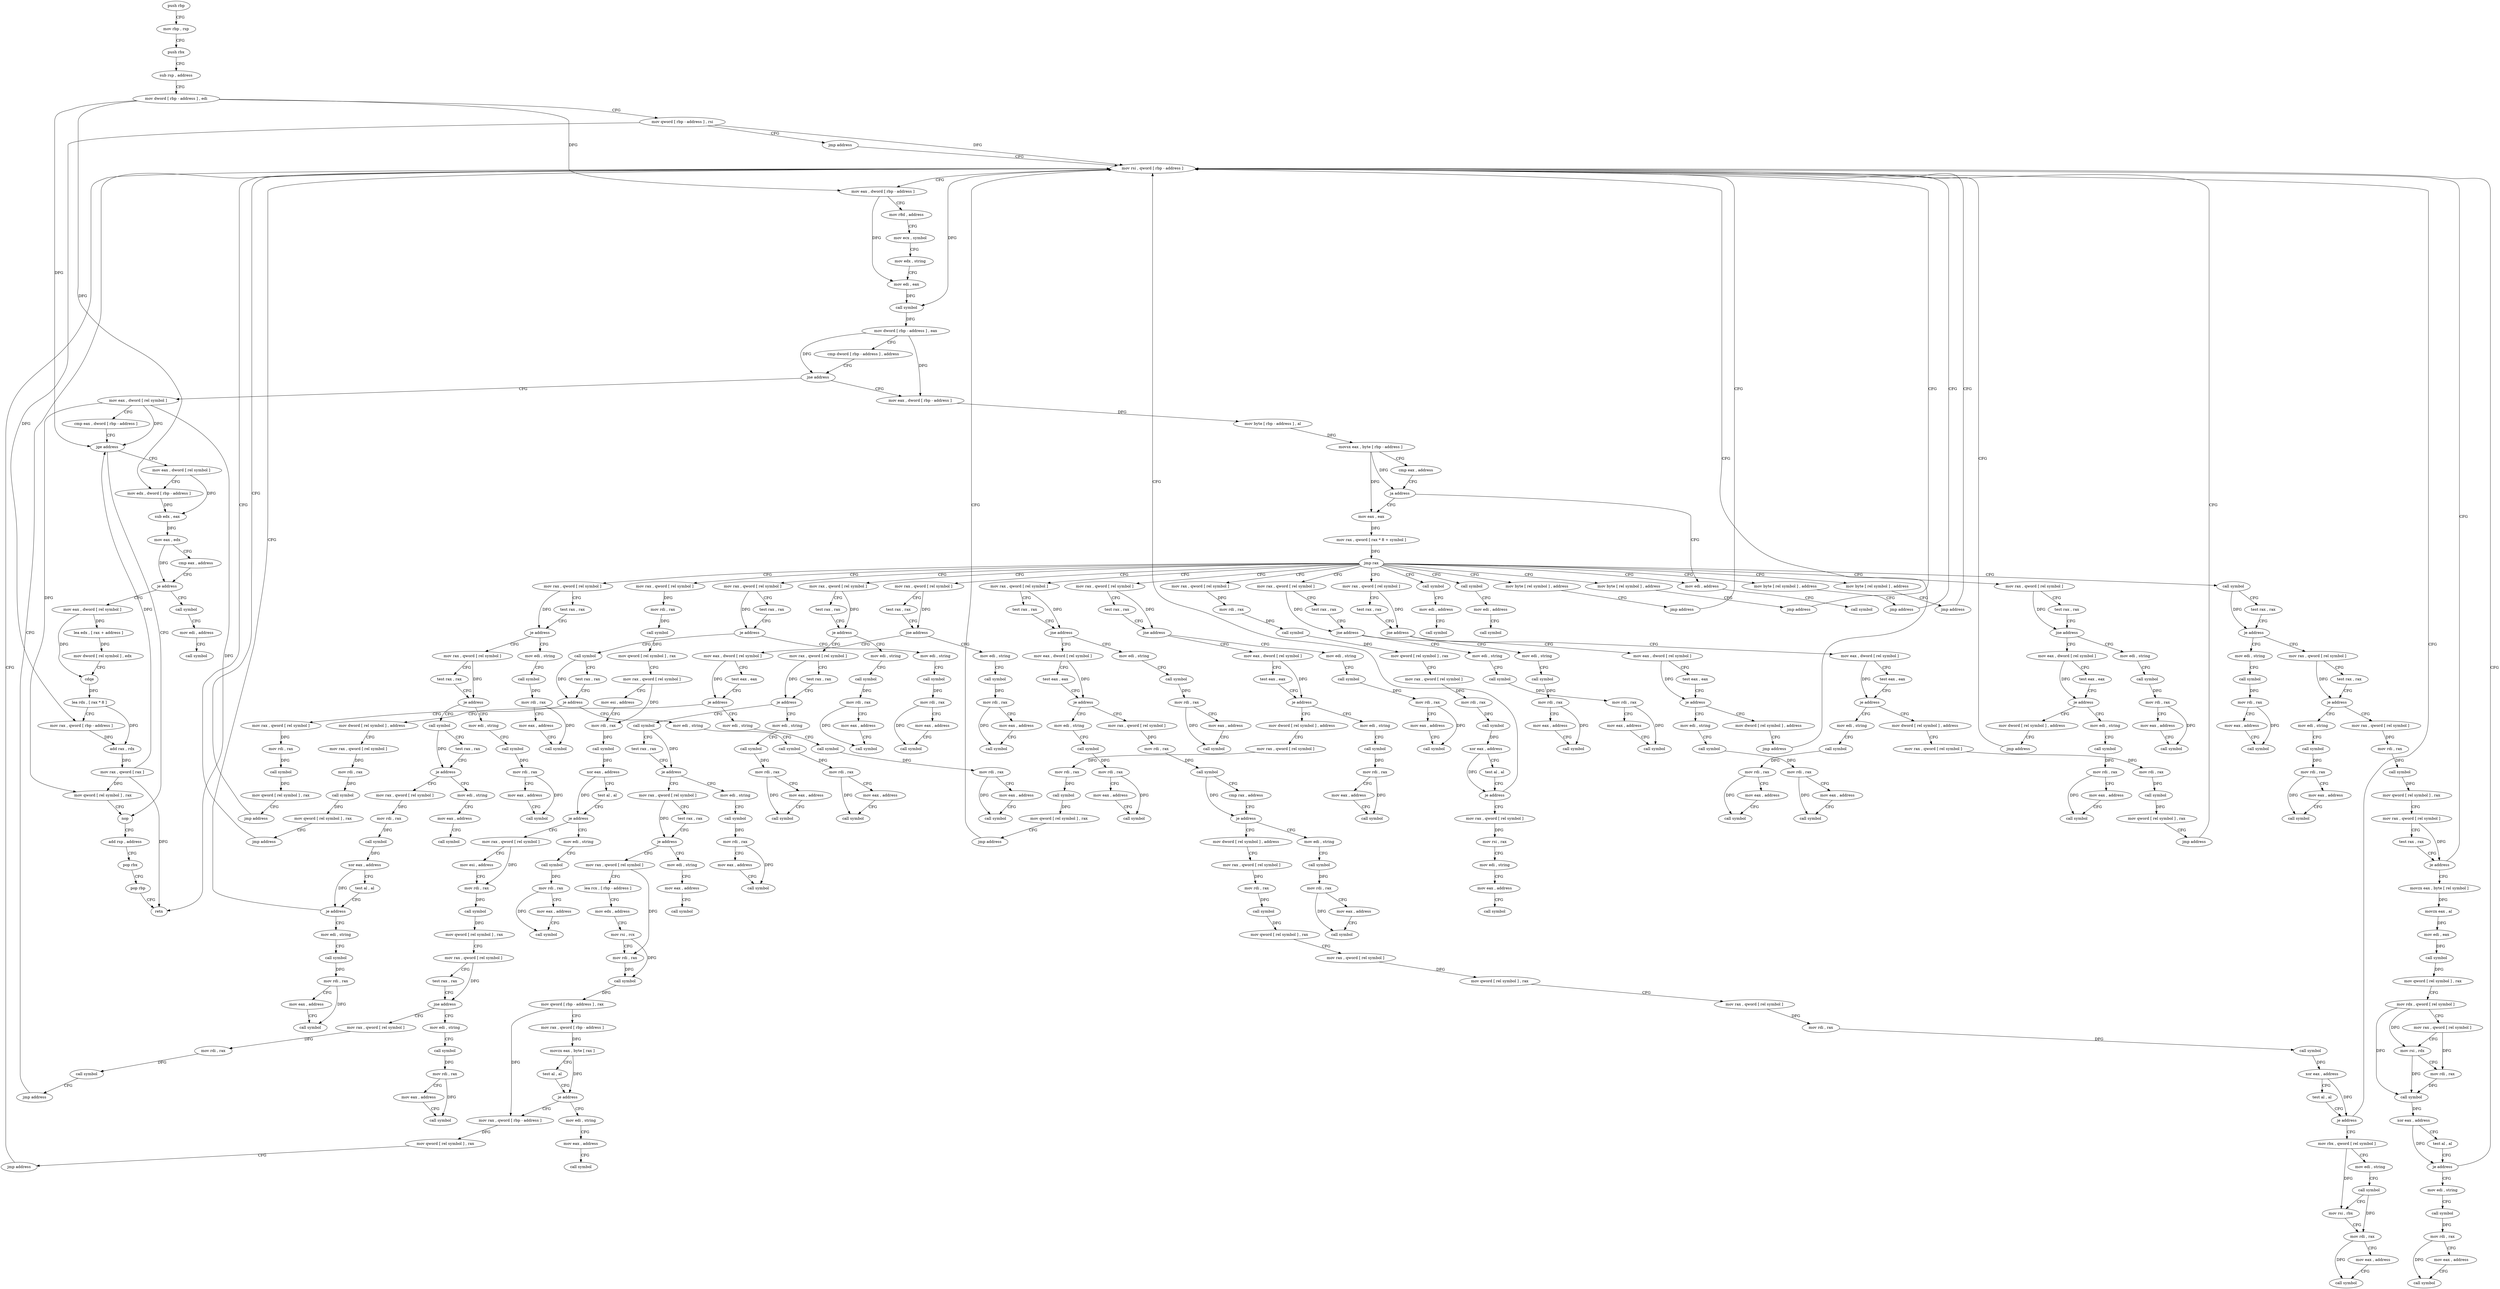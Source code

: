 digraph "func" {
"4218947" [label = "push rbp" ]
"4218948" [label = "mov rbp , rsp" ]
"4218951" [label = "push rbx" ]
"4218952" [label = "sub rsp , address" ]
"4218956" [label = "mov dword [ rbp - address ] , edi" ]
"4218959" [label = "mov qword [ rbp - address ] , rsi" ]
"4218963" [label = "jmp address" ]
"4220654" [label = "mov rsi , qword [ rbp - address ]" ]
"4220658" [label = "mov eax , dword [ rbp - address ]" ]
"4220661" [label = "mov r8d , address" ]
"4220667" [label = "mov ecx , symbol" ]
"4220672" [label = "mov edx , string" ]
"4220677" [label = "mov edi , eax" ]
"4220679" [label = "call symbol" ]
"4220684" [label = "mov dword [ rbp - address ] , eax" ]
"4220687" [label = "cmp dword [ rbp - address ] , address" ]
"4220691" [label = "jne address" ]
"4218968" [label = "mov eax , dword [ rbp - address ]" ]
"4220697" [label = "mov eax , dword [ rel symbol ]" ]
"4218971" [label = "mov byte [ rbp - address ] , al" ]
"4218974" [label = "movsx eax , byte [ rbp - address ]" ]
"4218978" [label = "cmp eax , address" ]
"4218981" [label = "ja address" ]
"4220644" [label = "mov edi , address" ]
"4218987" [label = "mov eax , eax" ]
"4220703" [label = "cmp eax , dword [ rbp - address ]" ]
"4220706" [label = "jge address" ]
"4220783" [label = "nop" ]
"4220708" [label = "mov eax , dword [ rel symbol ]" ]
"4220649" [label = "call symbol" ]
"4218989" [label = "mov rax , qword [ rax * 8 + symbol ]" ]
"4218997" [label = "jmp rax" ]
"4218999" [label = "call symbol" ]
"4219014" [label = "call symbol" ]
"4219029" [label = "mov rax , qword [ rel symbol ]" ]
"4219107" [label = "call symbol" ]
"4219301" [label = "mov rax , qword [ rel symbol ]" ]
"4219450" [label = "mov rax , qword [ rel symbol ]" ]
"4219653" [label = "mov rax , qword [ rel symbol ]" ]
"4219748" [label = "mov byte [ rel symbol ] , address" ]
"4219760" [label = "mov byte [ rel symbol ] , address" ]
"4219772" [label = "mov byte [ rel symbol ] , address" ]
"4219784" [label = "mov rax , qword [ rel symbol ]" ]
"4219938" [label = "mov rax , qword [ rel symbol ]" ]
"4220043" [label = "mov rax , qword [ rel symbol ]" ]
"4220265" [label = "mov rax , qword [ rel symbol ]" ]
"4220370" [label = "mov rax , qword [ rel symbol ]" ]
"4220475" [label = "mov rax , qword [ rel symbol ]" ]
"4220555" [label = "mov rax , qword [ rel symbol ]" ]
"4220635" [label = "mov byte [ rel symbol ] , address" ]
"4220784" [label = "add rsp , address" ]
"4220788" [label = "pop rbx" ]
"4220789" [label = "pop rbp" ]
"4220790" [label = "retn" ]
"4220714" [label = "mov edx , dword [ rbp - address ]" ]
"4220717" [label = "sub edx , eax" ]
"4220719" [label = "mov eax , edx" ]
"4220721" [label = "cmp eax , address" ]
"4220724" [label = "je address" ]
"4220741" [label = "mov eax , dword [ rel symbol ]" ]
"4220726" [label = "call symbol" ]
"4219004" [label = "mov edi , address" ]
"4219009" [label = "call symbol" ]
"4219019" [label = "mov edi , address" ]
"4219024" [label = "call symbol" ]
"4219036" [label = "mov rdi , rax" ]
"4219039" [label = "call symbol" ]
"4219044" [label = "mov qword [ rel symbol ] , rax" ]
"4219051" [label = "mov rax , qword [ rel symbol ]" ]
"4219058" [label = "mov rdi , rax" ]
"4219061" [label = "call symbol" ]
"4219066" [label = "xor eax , address" ]
"4219069" [label = "test al , al" ]
"4219071" [label = "je address" ]
"4219077" [label = "mov rax , qword [ rel symbol ]" ]
"4219112" [label = "test rax , rax" ]
"4219115" [label = "je address" ]
"4219140" [label = "mov rax , qword [ rel symbol ]" ]
"4219117" [label = "mov edi , string" ]
"4219308" [label = "test rax , rax" ]
"4219311" [label = "je address" ]
"4219336" [label = "mov rax , qword [ rel symbol ]" ]
"4219313" [label = "mov edi , string" ]
"4219457" [label = "test rax , rax" ]
"4219460" [label = "je address" ]
"4219485" [label = "mov rax , qword [ rel symbol ]" ]
"4219462" [label = "mov edi , string" ]
"4219660" [label = "test rax , rax" ]
"4219663" [label = "je address" ]
"4219688" [label = "call symbol" ]
"4219665" [label = "mov edi , string" ]
"4219755" [label = "jmp address" ]
"4219767" [label = "jmp address" ]
"4219779" [label = "jmp address" ]
"4219791" [label = "mov rdi , rax" ]
"4219794" [label = "call symbol" ]
"4219799" [label = "mov qword [ rel symbol ] , rax" ]
"4219806" [label = "mov rax , qword [ rel symbol ]" ]
"4219813" [label = "mov esi , address" ]
"4219818" [label = "mov rdi , rax" ]
"4219821" [label = "call symbol" ]
"4219826" [label = "xor eax , address" ]
"4219829" [label = "test al , al" ]
"4219831" [label = "je address" ]
"4219856" [label = "mov rax , qword [ rel symbol ]" ]
"4219833" [label = "mov edi , string" ]
"4219945" [label = "test rax , rax" ]
"4219948" [label = "jne address" ]
"4219973" [label = "mov eax , dword [ rel symbol ]" ]
"4219950" [label = "mov edi , string" ]
"4220050" [label = "test rax , rax" ]
"4220053" [label = "jne address" ]
"4220078" [label = "mov eax , dword [ rel symbol ]" ]
"4220055" [label = "mov edi , string" ]
"4220272" [label = "test rax , rax" ]
"4220275" [label = "jne address" ]
"4220300" [label = "mov eax , dword [ rel symbol ]" ]
"4220277" [label = "mov edi , string" ]
"4220377" [label = "test rax , rax" ]
"4220380" [label = "jne address" ]
"4220405" [label = "mov eax , dword [ rel symbol ]" ]
"4220382" [label = "mov edi , string" ]
"4220482" [label = "test rax , rax" ]
"4220485" [label = "jne address" ]
"4220510" [label = "mov eax , dword [ rel symbol ]" ]
"4220487" [label = "mov edi , string" ]
"4220562" [label = "test rax , rax" ]
"4220565" [label = "jne address" ]
"4220590" [label = "mov eax , dword [ rel symbol ]" ]
"4220567" [label = "mov edi , string" ]
"4220642" [label = "jmp address" ]
"4220747" [label = "lea edx , [ rax + address ]" ]
"4220750" [label = "mov dword [ rel symbol ] , edx" ]
"4220756" [label = "cdqe" ]
"4220758" [label = "lea rdx , [ rax * 8 ]" ]
"4220766" [label = "mov rax , qword [ rbp - address ]" ]
"4220770" [label = "add rax , rdx" ]
"4220773" [label = "mov rax , qword [ rax ]" ]
"4220776" [label = "mov qword [ rel symbol ] , rax" ]
"4220731" [label = "mov edi , address" ]
"4220736" [label = "call symbol" ]
"4219084" [label = "mov rsi , rax" ]
"4219087" [label = "mov edi , string" ]
"4219092" [label = "mov eax , address" ]
"4219097" [label = "call symbol" ]
"4219147" [label = "test rax , rax" ]
"4219150" [label = "je address" ]
"4219175" [label = "mov rax , qword [ rel symbol ]" ]
"4219152" [label = "mov edi , string" ]
"4219122" [label = "call symbol" ]
"4219127" [label = "mov rdi , rax" ]
"4219130" [label = "mov eax , address" ]
"4219135" [label = "call symbol" ]
"4219343" [label = "test rax , rax" ]
"4219346" [label = "je address" ]
"4219371" [label = "call symbol" ]
"4219348" [label = "mov edi , string" ]
"4219318" [label = "call symbol" ]
"4219323" [label = "mov rdi , rax" ]
"4219326" [label = "mov eax , address" ]
"4219331" [label = "call symbol" ]
"4219492" [label = "test rax , rax" ]
"4219495" [label = "je address" ]
"4219520" [label = "call symbol" ]
"4219497" [label = "mov edi , string" ]
"4219467" [label = "call symbol" ]
"4219472" [label = "mov rdi , rax" ]
"4219475" [label = "mov eax , address" ]
"4219480" [label = "call symbol" ]
"4219693" [label = "test rax , rax" ]
"4219696" [label = "je address" ]
"4219721" [label = "mov rax , qword [ rel symbol ]" ]
"4219698" [label = "mov edi , string" ]
"4219670" [label = "call symbol" ]
"4219675" [label = "mov rdi , rax" ]
"4219678" [label = "mov eax , address" ]
"4219683" [label = "call symbol" ]
"4219863" [label = "mov esi , address" ]
"4219868" [label = "mov rdi , rax" ]
"4219871" [label = "call symbol" ]
"4219876" [label = "mov qword [ rel symbol ] , rax" ]
"4219883" [label = "mov rax , qword [ rel symbol ]" ]
"4219890" [label = "test rax , rax" ]
"4219893" [label = "jne address" ]
"4219918" [label = "mov rax , qword [ rel symbol ]" ]
"4219895" [label = "mov edi , string" ]
"4219838" [label = "call symbol" ]
"4219843" [label = "mov rdi , rax" ]
"4219846" [label = "mov eax , address" ]
"4219851" [label = "call symbol" ]
"4219979" [label = "test eax , eax" ]
"4219981" [label = "je address" ]
"4220006" [label = "mov dword [ rel symbol ] , address" ]
"4219983" [label = "mov edi , string" ]
"4219955" [label = "call symbol" ]
"4219960" [label = "mov rdi , rax" ]
"4219963" [label = "mov eax , address" ]
"4219968" [label = "call symbol" ]
"4220084" [label = "test eax , eax" ]
"4220086" [label = "je address" ]
"4220111" [label = "mov rax , qword [ rel symbol ]" ]
"4220088" [label = "mov edi , string" ]
"4220060" [label = "call symbol" ]
"4220065" [label = "mov rdi , rax" ]
"4220068" [label = "mov eax , address" ]
"4220073" [label = "call symbol" ]
"4220306" [label = "test eax , eax" ]
"4220308" [label = "je address" ]
"4220333" [label = "mov dword [ rel symbol ] , address" ]
"4220310" [label = "mov edi , string" ]
"4220282" [label = "call symbol" ]
"4220287" [label = "mov rdi , rax" ]
"4220290" [label = "mov eax , address" ]
"4220295" [label = "call symbol" ]
"4220411" [label = "test eax , eax" ]
"4220413" [label = "je address" ]
"4220438" [label = "mov dword [ rel symbol ] , address" ]
"4220415" [label = "mov edi , string" ]
"4220387" [label = "call symbol" ]
"4220392" [label = "mov rdi , rax" ]
"4220395" [label = "mov eax , address" ]
"4220400" [label = "call symbol" ]
"4220516" [label = "test eax , eax" ]
"4220518" [label = "je address" ]
"4220543" [label = "mov dword [ rel symbol ] , address" ]
"4220520" [label = "mov edi , string" ]
"4220492" [label = "call symbol" ]
"4220497" [label = "mov rdi , rax" ]
"4220500" [label = "mov eax , address" ]
"4220505" [label = "call symbol" ]
"4220596" [label = "test eax , eax" ]
"4220598" [label = "je address" ]
"4220623" [label = "mov dword [ rel symbol ] , address" ]
"4220600" [label = "mov edi , string" ]
"4220572" [label = "call symbol" ]
"4220577" [label = "mov rdi , rax" ]
"4220580" [label = "mov eax , address" ]
"4220585" [label = "call symbol" ]
"4219182" [label = "mov rdi , rax" ]
"4219185" [label = "call symbol" ]
"4219190" [label = "mov qword [ rel symbol ] , rax" ]
"4219197" [label = "mov rax , qword [ rel symbol ]" ]
"4219204" [label = "test rax , rax" ]
"4219207" [label = "je address" ]
"4219213" [label = "movzx eax , byte [ rel symbol ]" ]
"4219157" [label = "call symbol" ]
"4219162" [label = "mov rdi , rax" ]
"4219165" [label = "mov eax , address" ]
"4219170" [label = "call symbol" ]
"4219376" [label = "test rax , rax" ]
"4219379" [label = "je address" ]
"4219396" [label = "mov rax , qword [ rel symbol ]" ]
"4219381" [label = "mov edi , string" ]
"4219353" [label = "call symbol" ]
"4219358" [label = "mov rdi , rax" ]
"4219361" [label = "mov eax , address" ]
"4219366" [label = "call symbol" ]
"4219525" [label = "test rax , rax" ]
"4219528" [label = "je address" ]
"4219553" [label = "mov rax , qword [ rel symbol ]" ]
"4219530" [label = "mov edi , string" ]
"4219502" [label = "call symbol" ]
"4219507" [label = "mov rdi , rax" ]
"4219510" [label = "mov eax , address" ]
"4219515" [label = "call symbol" ]
"4219728" [label = "mov rdi , rax" ]
"4219731" [label = "call symbol" ]
"4219736" [label = "mov qword [ rel symbol ] , rax" ]
"4219743" [label = "jmp address" ]
"4219703" [label = "call symbol" ]
"4219708" [label = "mov rdi , rax" ]
"4219711" [label = "mov eax , address" ]
"4219716" [label = "call symbol" ]
"4219925" [label = "mov rdi , rax" ]
"4219928" [label = "call symbol" ]
"4219933" [label = "jmp address" ]
"4219900" [label = "call symbol" ]
"4219905" [label = "mov rdi , rax" ]
"4219908" [label = "mov eax , address" ]
"4219913" [label = "call symbol" ]
"4220016" [label = "mov rax , qword [ rel symbol ]" ]
"4220023" [label = "mov rdi , rax" ]
"4220026" [label = "call symbol" ]
"4220031" [label = "mov qword [ rel symbol ] , rax" ]
"4220038" [label = "jmp address" ]
"4219988" [label = "call symbol" ]
"4219993" [label = "mov rdi , rax" ]
"4219996" [label = "mov eax , address" ]
"4220001" [label = "call symbol" ]
"4220118" [label = "mov rdi , rax" ]
"4220121" [label = "call symbol" ]
"4220126" [label = "cmp rax , address" ]
"4220130" [label = "je address" ]
"4220155" [label = "mov dword [ rel symbol ] , address" ]
"4220132" [label = "mov edi , string" ]
"4220093" [label = "call symbol" ]
"4220098" [label = "mov rdi , rax" ]
"4220101" [label = "mov eax , address" ]
"4220106" [label = "call symbol" ]
"4220343" [label = "mov rax , qword [ rel symbol ]" ]
"4220350" [label = "mov rdi , rax" ]
"4220353" [label = "call symbol" ]
"4220358" [label = "mov qword [ rel symbol ] , rax" ]
"4220365" [label = "jmp address" ]
"4220315" [label = "call symbol" ]
"4220320" [label = "mov rdi , rax" ]
"4220323" [label = "mov eax , address" ]
"4220328" [label = "call symbol" ]
"4220448" [label = "mov rax , qword [ rel symbol ]" ]
"4220455" [label = "mov rdi , rax" ]
"4220458" [label = "call symbol" ]
"4220463" [label = "mov qword [ rel symbol ] , rax" ]
"4220470" [label = "jmp address" ]
"4220420" [label = "call symbol" ]
"4220425" [label = "mov rdi , rax" ]
"4220428" [label = "mov eax , address" ]
"4220433" [label = "call symbol" ]
"4220553" [label = "jmp address" ]
"4220525" [label = "call symbol" ]
"4220530" [label = "mov rdi , rax" ]
"4220533" [label = "mov eax , address" ]
"4220538" [label = "call symbol" ]
"4220633" [label = "jmp address" ]
"4220605" [label = "call symbol" ]
"4220610" [label = "mov rdi , rax" ]
"4220613" [label = "mov eax , address" ]
"4220618" [label = "call symbol" ]
"4219220" [label = "movzx eax , al" ]
"4219223" [label = "mov edi , eax" ]
"4219225" [label = "call symbol" ]
"4219230" [label = "mov qword [ rel symbol ] , rax" ]
"4219237" [label = "mov rdx , qword [ rel symbol ]" ]
"4219244" [label = "mov rax , qword [ rel symbol ]" ]
"4219251" [label = "mov rsi , rdx" ]
"4219254" [label = "mov rdi , rax" ]
"4219257" [label = "call symbol" ]
"4219262" [label = "xor eax , address" ]
"4219265" [label = "test al , al" ]
"4219267" [label = "je address" ]
"4219273" [label = "mov edi , string" ]
"4219403" [label = "mov rdi , rax" ]
"4219406" [label = "call symbol" ]
"4219411" [label = "xor eax , address" ]
"4219414" [label = "test al , al" ]
"4219416" [label = "je address" ]
"4219422" [label = "mov edi , string" ]
"4219386" [label = "mov eax , address" ]
"4219391" [label = "call symbol" ]
"4219560" [label = "test rax , rax" ]
"4219563" [label = "je address" ]
"4219580" [label = "mov rax , qword [ rel symbol ]" ]
"4219565" [label = "mov edi , string" ]
"4219535" [label = "call symbol" ]
"4219540" [label = "mov rdi , rax" ]
"4219543" [label = "mov eax , address" ]
"4219548" [label = "call symbol" ]
"4220165" [label = "mov rax , qword [ rel symbol ]" ]
"4220172" [label = "mov rdi , rax" ]
"4220175" [label = "call symbol" ]
"4220180" [label = "mov qword [ rel symbol ] , rax" ]
"4220187" [label = "mov rax , qword [ rel symbol ]" ]
"4220194" [label = "mov qword [ rel symbol ] , rax" ]
"4220201" [label = "mov rax , qword [ rel symbol ]" ]
"4220208" [label = "mov rdi , rax" ]
"4220211" [label = "call symbol" ]
"4220216" [label = "xor eax , address" ]
"4220219" [label = "test al , al" ]
"4220221" [label = "je address" ]
"4220227" [label = "mov rbx , qword [ rel symbol ]" ]
"4220137" [label = "call symbol" ]
"4220142" [label = "mov rdi , rax" ]
"4220145" [label = "mov eax , address" ]
"4220150" [label = "call symbol" ]
"4219278" [label = "call symbol" ]
"4219283" [label = "mov rdi , rax" ]
"4219286" [label = "mov eax , address" ]
"4219291" [label = "call symbol" ]
"4219427" [label = "call symbol" ]
"4219432" [label = "mov rdi , rax" ]
"4219435" [label = "mov eax , address" ]
"4219440" [label = "call symbol" ]
"4219587" [label = "lea rcx , [ rbp - address ]" ]
"4219591" [label = "mov edx , address" ]
"4219596" [label = "mov rsi , rcx" ]
"4219599" [label = "mov rdi , rax" ]
"4219602" [label = "call symbol" ]
"4219607" [label = "mov qword [ rbp - address ] , rax" ]
"4219611" [label = "mov rax , qword [ rbp - address ]" ]
"4219615" [label = "movzx eax , byte [ rax ]" ]
"4219618" [label = "test al , al" ]
"4219620" [label = "je address" ]
"4219637" [label = "mov rax , qword [ rbp - address ]" ]
"4219622" [label = "mov edi , string" ]
"4219570" [label = "mov eax , address" ]
"4219575" [label = "call symbol" ]
"4220234" [label = "mov edi , string" ]
"4220239" [label = "call symbol" ]
"4220244" [label = "mov rsi , rbx" ]
"4220247" [label = "mov rdi , rax" ]
"4220250" [label = "mov eax , address" ]
"4220255" [label = "call symbol" ]
"4219641" [label = "mov qword [ rel symbol ] , rax" ]
"4219648" [label = "jmp address" ]
"4219627" [label = "mov eax , address" ]
"4219632" [label = "call symbol" ]
"4218947" -> "4218948" [ label = "CFG" ]
"4218948" -> "4218951" [ label = "CFG" ]
"4218951" -> "4218952" [ label = "CFG" ]
"4218952" -> "4218956" [ label = "CFG" ]
"4218956" -> "4218959" [ label = "CFG" ]
"4218956" -> "4220658" [ label = "DFG" ]
"4218956" -> "4220706" [ label = "DFG" ]
"4218956" -> "4220714" [ label = "DFG" ]
"4218959" -> "4218963" [ label = "CFG" ]
"4218959" -> "4220654" [ label = "DFG" ]
"4218959" -> "4220766" [ label = "DFG" ]
"4218963" -> "4220654" [ label = "CFG" ]
"4220654" -> "4220658" [ label = "CFG" ]
"4220654" -> "4220679" [ label = "DFG" ]
"4220658" -> "4220661" [ label = "CFG" ]
"4220658" -> "4220677" [ label = "DFG" ]
"4220661" -> "4220667" [ label = "CFG" ]
"4220667" -> "4220672" [ label = "CFG" ]
"4220672" -> "4220677" [ label = "CFG" ]
"4220677" -> "4220679" [ label = "DFG" ]
"4220679" -> "4220684" [ label = "DFG" ]
"4220684" -> "4220687" [ label = "CFG" ]
"4220684" -> "4220691" [ label = "DFG" ]
"4220684" -> "4218968" [ label = "DFG" ]
"4220687" -> "4220691" [ label = "CFG" ]
"4220691" -> "4218968" [ label = "CFG" ]
"4220691" -> "4220697" [ label = "CFG" ]
"4218968" -> "4218971" [ label = "DFG" ]
"4220697" -> "4220703" [ label = "CFG" ]
"4220697" -> "4220706" [ label = "DFG" ]
"4220697" -> "4220790" [ label = "DFG" ]
"4220697" -> "4220776" [ label = "DFG" ]
"4218971" -> "4218974" [ label = "DFG" ]
"4218974" -> "4218978" [ label = "CFG" ]
"4218974" -> "4218981" [ label = "DFG" ]
"4218974" -> "4218987" [ label = "DFG" ]
"4218978" -> "4218981" [ label = "CFG" ]
"4218981" -> "4220644" [ label = "CFG" ]
"4218981" -> "4218987" [ label = "CFG" ]
"4220644" -> "4220649" [ label = "CFG" ]
"4218987" -> "4218989" [ label = "DFG" ]
"4220703" -> "4220706" [ label = "CFG" ]
"4220706" -> "4220783" [ label = "CFG" ]
"4220706" -> "4220708" [ label = "CFG" ]
"4220783" -> "4220784" [ label = "CFG" ]
"4220708" -> "4220714" [ label = "CFG" ]
"4220708" -> "4220717" [ label = "DFG" ]
"4218989" -> "4218997" [ label = "DFG" ]
"4218997" -> "4218999" [ label = "CFG" ]
"4218997" -> "4219014" [ label = "CFG" ]
"4218997" -> "4219029" [ label = "CFG" ]
"4218997" -> "4219107" [ label = "CFG" ]
"4218997" -> "4219301" [ label = "CFG" ]
"4218997" -> "4219450" [ label = "CFG" ]
"4218997" -> "4219653" [ label = "CFG" ]
"4218997" -> "4219748" [ label = "CFG" ]
"4218997" -> "4219760" [ label = "CFG" ]
"4218997" -> "4219772" [ label = "CFG" ]
"4218997" -> "4219784" [ label = "CFG" ]
"4218997" -> "4219938" [ label = "CFG" ]
"4218997" -> "4220043" [ label = "CFG" ]
"4218997" -> "4220265" [ label = "CFG" ]
"4218997" -> "4220370" [ label = "CFG" ]
"4218997" -> "4220475" [ label = "CFG" ]
"4218997" -> "4220555" [ label = "CFG" ]
"4218997" -> "4220635" [ label = "CFG" ]
"4218997" -> "4220644" [ label = "CFG" ]
"4218999" -> "4219004" [ label = "CFG" ]
"4219014" -> "4219019" [ label = "CFG" ]
"4219029" -> "4219036" [ label = "DFG" ]
"4219107" -> "4219112" [ label = "CFG" ]
"4219107" -> "4219115" [ label = "DFG" ]
"4219301" -> "4219308" [ label = "CFG" ]
"4219301" -> "4219311" [ label = "DFG" ]
"4219450" -> "4219457" [ label = "CFG" ]
"4219450" -> "4219460" [ label = "DFG" ]
"4219653" -> "4219660" [ label = "CFG" ]
"4219653" -> "4219663" [ label = "DFG" ]
"4219748" -> "4219755" [ label = "CFG" ]
"4219760" -> "4219767" [ label = "CFG" ]
"4219772" -> "4219779" [ label = "CFG" ]
"4219784" -> "4219791" [ label = "DFG" ]
"4219938" -> "4219945" [ label = "CFG" ]
"4219938" -> "4219948" [ label = "DFG" ]
"4220043" -> "4220050" [ label = "CFG" ]
"4220043" -> "4220053" [ label = "DFG" ]
"4220265" -> "4220272" [ label = "CFG" ]
"4220265" -> "4220275" [ label = "DFG" ]
"4220370" -> "4220377" [ label = "CFG" ]
"4220370" -> "4220380" [ label = "DFG" ]
"4220475" -> "4220482" [ label = "CFG" ]
"4220475" -> "4220485" [ label = "DFG" ]
"4220555" -> "4220562" [ label = "CFG" ]
"4220555" -> "4220565" [ label = "DFG" ]
"4220635" -> "4220642" [ label = "CFG" ]
"4220784" -> "4220788" [ label = "CFG" ]
"4220788" -> "4220789" [ label = "CFG" ]
"4220789" -> "4220790" [ label = "CFG" ]
"4220714" -> "4220717" [ label = "DFG" ]
"4220717" -> "4220719" [ label = "DFG" ]
"4220719" -> "4220721" [ label = "CFG" ]
"4220719" -> "4220724" [ label = "DFG" ]
"4220721" -> "4220724" [ label = "CFG" ]
"4220724" -> "4220741" [ label = "CFG" ]
"4220724" -> "4220726" [ label = "CFG" ]
"4220741" -> "4220747" [ label = "DFG" ]
"4220741" -> "4220756" [ label = "DFG" ]
"4220726" -> "4220731" [ label = "CFG" ]
"4219004" -> "4219009" [ label = "CFG" ]
"4219019" -> "4219024" [ label = "CFG" ]
"4219036" -> "4219039" [ label = "DFG" ]
"4219039" -> "4219044" [ label = "DFG" ]
"4219044" -> "4219051" [ label = "CFG" ]
"4219051" -> "4219058" [ label = "DFG" ]
"4219058" -> "4219061" [ label = "DFG" ]
"4219061" -> "4219066" [ label = "DFG" ]
"4219066" -> "4219069" [ label = "CFG" ]
"4219066" -> "4219071" [ label = "DFG" ]
"4219069" -> "4219071" [ label = "CFG" ]
"4219071" -> "4220654" [ label = "CFG" ]
"4219071" -> "4219077" [ label = "CFG" ]
"4219077" -> "4219084" [ label = "DFG" ]
"4219112" -> "4219115" [ label = "CFG" ]
"4219115" -> "4219140" [ label = "CFG" ]
"4219115" -> "4219117" [ label = "CFG" ]
"4219140" -> "4219147" [ label = "CFG" ]
"4219140" -> "4219150" [ label = "DFG" ]
"4219117" -> "4219122" [ label = "CFG" ]
"4219308" -> "4219311" [ label = "CFG" ]
"4219311" -> "4219336" [ label = "CFG" ]
"4219311" -> "4219313" [ label = "CFG" ]
"4219336" -> "4219343" [ label = "CFG" ]
"4219336" -> "4219346" [ label = "DFG" ]
"4219313" -> "4219318" [ label = "CFG" ]
"4219457" -> "4219460" [ label = "CFG" ]
"4219460" -> "4219485" [ label = "CFG" ]
"4219460" -> "4219462" [ label = "CFG" ]
"4219485" -> "4219492" [ label = "CFG" ]
"4219485" -> "4219495" [ label = "DFG" ]
"4219462" -> "4219467" [ label = "CFG" ]
"4219660" -> "4219663" [ label = "CFG" ]
"4219663" -> "4219688" [ label = "CFG" ]
"4219663" -> "4219665" [ label = "CFG" ]
"4219688" -> "4219693" [ label = "CFG" ]
"4219688" -> "4219696" [ label = "DFG" ]
"4219665" -> "4219670" [ label = "CFG" ]
"4219755" -> "4220654" [ label = "CFG" ]
"4219767" -> "4220654" [ label = "CFG" ]
"4219779" -> "4220654" [ label = "CFG" ]
"4219791" -> "4219794" [ label = "DFG" ]
"4219794" -> "4219799" [ label = "DFG" ]
"4219799" -> "4219806" [ label = "CFG" ]
"4219806" -> "4219813" [ label = "CFG" ]
"4219806" -> "4219818" [ label = "DFG" ]
"4219813" -> "4219818" [ label = "CFG" ]
"4219818" -> "4219821" [ label = "DFG" ]
"4219821" -> "4219826" [ label = "DFG" ]
"4219826" -> "4219829" [ label = "CFG" ]
"4219826" -> "4219831" [ label = "DFG" ]
"4219829" -> "4219831" [ label = "CFG" ]
"4219831" -> "4219856" [ label = "CFG" ]
"4219831" -> "4219833" [ label = "CFG" ]
"4219856" -> "4219863" [ label = "CFG" ]
"4219856" -> "4219868" [ label = "DFG" ]
"4219833" -> "4219838" [ label = "CFG" ]
"4219945" -> "4219948" [ label = "CFG" ]
"4219948" -> "4219973" [ label = "CFG" ]
"4219948" -> "4219950" [ label = "CFG" ]
"4219973" -> "4219979" [ label = "CFG" ]
"4219973" -> "4219981" [ label = "DFG" ]
"4219950" -> "4219955" [ label = "CFG" ]
"4220050" -> "4220053" [ label = "CFG" ]
"4220053" -> "4220078" [ label = "CFG" ]
"4220053" -> "4220055" [ label = "CFG" ]
"4220078" -> "4220084" [ label = "CFG" ]
"4220078" -> "4220086" [ label = "DFG" ]
"4220055" -> "4220060" [ label = "CFG" ]
"4220272" -> "4220275" [ label = "CFG" ]
"4220275" -> "4220300" [ label = "CFG" ]
"4220275" -> "4220277" [ label = "CFG" ]
"4220300" -> "4220306" [ label = "CFG" ]
"4220300" -> "4220308" [ label = "DFG" ]
"4220277" -> "4220282" [ label = "CFG" ]
"4220377" -> "4220380" [ label = "CFG" ]
"4220380" -> "4220405" [ label = "CFG" ]
"4220380" -> "4220382" [ label = "CFG" ]
"4220405" -> "4220411" [ label = "CFG" ]
"4220405" -> "4220413" [ label = "DFG" ]
"4220382" -> "4220387" [ label = "CFG" ]
"4220482" -> "4220485" [ label = "CFG" ]
"4220485" -> "4220510" [ label = "CFG" ]
"4220485" -> "4220487" [ label = "CFG" ]
"4220510" -> "4220516" [ label = "CFG" ]
"4220510" -> "4220518" [ label = "DFG" ]
"4220487" -> "4220492" [ label = "CFG" ]
"4220562" -> "4220565" [ label = "CFG" ]
"4220565" -> "4220590" [ label = "CFG" ]
"4220565" -> "4220567" [ label = "CFG" ]
"4220590" -> "4220596" [ label = "CFG" ]
"4220590" -> "4220598" [ label = "DFG" ]
"4220567" -> "4220572" [ label = "CFG" ]
"4220642" -> "4220654" [ label = "CFG" ]
"4220747" -> "4220750" [ label = "DFG" ]
"4220750" -> "4220756" [ label = "CFG" ]
"4220756" -> "4220758" [ label = "DFG" ]
"4220758" -> "4220766" [ label = "CFG" ]
"4220758" -> "4220770" [ label = "DFG" ]
"4220766" -> "4220770" [ label = "DFG" ]
"4220770" -> "4220773" [ label = "DFG" ]
"4220773" -> "4220776" [ label = "DFG" ]
"4220773" -> "4220706" [ label = "DFG" ]
"4220773" -> "4220790" [ label = "DFG" ]
"4220776" -> "4220783" [ label = "CFG" ]
"4220731" -> "4220736" [ label = "CFG" ]
"4219084" -> "4219087" [ label = "CFG" ]
"4219087" -> "4219092" [ label = "CFG" ]
"4219092" -> "4219097" [ label = "CFG" ]
"4219147" -> "4219150" [ label = "CFG" ]
"4219150" -> "4219175" [ label = "CFG" ]
"4219150" -> "4219152" [ label = "CFG" ]
"4219175" -> "4219182" [ label = "DFG" ]
"4219152" -> "4219157" [ label = "CFG" ]
"4219122" -> "4219127" [ label = "DFG" ]
"4219127" -> "4219130" [ label = "CFG" ]
"4219127" -> "4219135" [ label = "DFG" ]
"4219130" -> "4219135" [ label = "CFG" ]
"4219343" -> "4219346" [ label = "CFG" ]
"4219346" -> "4219371" [ label = "CFG" ]
"4219346" -> "4219348" [ label = "CFG" ]
"4219371" -> "4219376" [ label = "CFG" ]
"4219371" -> "4219379" [ label = "DFG" ]
"4219348" -> "4219353" [ label = "CFG" ]
"4219318" -> "4219323" [ label = "DFG" ]
"4219323" -> "4219326" [ label = "CFG" ]
"4219323" -> "4219331" [ label = "DFG" ]
"4219326" -> "4219331" [ label = "CFG" ]
"4219492" -> "4219495" [ label = "CFG" ]
"4219495" -> "4219520" [ label = "CFG" ]
"4219495" -> "4219497" [ label = "CFG" ]
"4219520" -> "4219525" [ label = "CFG" ]
"4219520" -> "4219528" [ label = "DFG" ]
"4219497" -> "4219502" [ label = "CFG" ]
"4219467" -> "4219472" [ label = "DFG" ]
"4219472" -> "4219475" [ label = "CFG" ]
"4219472" -> "4219480" [ label = "DFG" ]
"4219475" -> "4219480" [ label = "CFG" ]
"4219693" -> "4219696" [ label = "CFG" ]
"4219696" -> "4219721" [ label = "CFG" ]
"4219696" -> "4219698" [ label = "CFG" ]
"4219721" -> "4219728" [ label = "DFG" ]
"4219698" -> "4219703" [ label = "CFG" ]
"4219670" -> "4219675" [ label = "DFG" ]
"4219675" -> "4219678" [ label = "CFG" ]
"4219675" -> "4219683" [ label = "DFG" ]
"4219678" -> "4219683" [ label = "CFG" ]
"4219863" -> "4219868" [ label = "CFG" ]
"4219868" -> "4219871" [ label = "DFG" ]
"4219871" -> "4219876" [ label = "DFG" ]
"4219876" -> "4219883" [ label = "CFG" ]
"4219883" -> "4219890" [ label = "CFG" ]
"4219883" -> "4219893" [ label = "DFG" ]
"4219890" -> "4219893" [ label = "CFG" ]
"4219893" -> "4219918" [ label = "CFG" ]
"4219893" -> "4219895" [ label = "CFG" ]
"4219918" -> "4219925" [ label = "DFG" ]
"4219895" -> "4219900" [ label = "CFG" ]
"4219838" -> "4219843" [ label = "DFG" ]
"4219843" -> "4219846" [ label = "CFG" ]
"4219843" -> "4219851" [ label = "DFG" ]
"4219846" -> "4219851" [ label = "CFG" ]
"4219979" -> "4219981" [ label = "CFG" ]
"4219981" -> "4220006" [ label = "CFG" ]
"4219981" -> "4219983" [ label = "CFG" ]
"4220006" -> "4220016" [ label = "CFG" ]
"4219983" -> "4219988" [ label = "CFG" ]
"4219955" -> "4219960" [ label = "DFG" ]
"4219960" -> "4219963" [ label = "CFG" ]
"4219960" -> "4219968" [ label = "DFG" ]
"4219963" -> "4219968" [ label = "CFG" ]
"4220084" -> "4220086" [ label = "CFG" ]
"4220086" -> "4220111" [ label = "CFG" ]
"4220086" -> "4220088" [ label = "CFG" ]
"4220111" -> "4220118" [ label = "DFG" ]
"4220088" -> "4220093" [ label = "CFG" ]
"4220060" -> "4220065" [ label = "DFG" ]
"4220065" -> "4220068" [ label = "CFG" ]
"4220065" -> "4220073" [ label = "DFG" ]
"4220068" -> "4220073" [ label = "CFG" ]
"4220306" -> "4220308" [ label = "CFG" ]
"4220308" -> "4220333" [ label = "CFG" ]
"4220308" -> "4220310" [ label = "CFG" ]
"4220333" -> "4220343" [ label = "CFG" ]
"4220310" -> "4220315" [ label = "CFG" ]
"4220282" -> "4220287" [ label = "DFG" ]
"4220287" -> "4220290" [ label = "CFG" ]
"4220287" -> "4220295" [ label = "DFG" ]
"4220290" -> "4220295" [ label = "CFG" ]
"4220411" -> "4220413" [ label = "CFG" ]
"4220413" -> "4220438" [ label = "CFG" ]
"4220413" -> "4220415" [ label = "CFG" ]
"4220438" -> "4220448" [ label = "CFG" ]
"4220415" -> "4220420" [ label = "CFG" ]
"4220387" -> "4220392" [ label = "DFG" ]
"4220392" -> "4220395" [ label = "CFG" ]
"4220392" -> "4220400" [ label = "DFG" ]
"4220395" -> "4220400" [ label = "CFG" ]
"4220516" -> "4220518" [ label = "CFG" ]
"4220518" -> "4220543" [ label = "CFG" ]
"4220518" -> "4220520" [ label = "CFG" ]
"4220543" -> "4220553" [ label = "CFG" ]
"4220520" -> "4220525" [ label = "CFG" ]
"4220492" -> "4220497" [ label = "DFG" ]
"4220497" -> "4220500" [ label = "CFG" ]
"4220497" -> "4220505" [ label = "DFG" ]
"4220500" -> "4220505" [ label = "CFG" ]
"4220596" -> "4220598" [ label = "CFG" ]
"4220598" -> "4220623" [ label = "CFG" ]
"4220598" -> "4220600" [ label = "CFG" ]
"4220623" -> "4220633" [ label = "CFG" ]
"4220600" -> "4220605" [ label = "CFG" ]
"4220572" -> "4220577" [ label = "DFG" ]
"4220577" -> "4220580" [ label = "CFG" ]
"4220577" -> "4220585" [ label = "DFG" ]
"4220580" -> "4220585" [ label = "CFG" ]
"4219182" -> "4219185" [ label = "DFG" ]
"4219185" -> "4219190" [ label = "DFG" ]
"4219190" -> "4219197" [ label = "CFG" ]
"4219197" -> "4219204" [ label = "CFG" ]
"4219197" -> "4219207" [ label = "DFG" ]
"4219204" -> "4219207" [ label = "CFG" ]
"4219207" -> "4220654" [ label = "CFG" ]
"4219207" -> "4219213" [ label = "CFG" ]
"4219213" -> "4219220" [ label = "DFG" ]
"4219157" -> "4219162" [ label = "DFG" ]
"4219162" -> "4219165" [ label = "CFG" ]
"4219162" -> "4219170" [ label = "DFG" ]
"4219165" -> "4219170" [ label = "CFG" ]
"4219376" -> "4219379" [ label = "CFG" ]
"4219379" -> "4219396" [ label = "CFG" ]
"4219379" -> "4219381" [ label = "CFG" ]
"4219396" -> "4219403" [ label = "DFG" ]
"4219381" -> "4219386" [ label = "CFG" ]
"4219353" -> "4219358" [ label = "DFG" ]
"4219358" -> "4219361" [ label = "CFG" ]
"4219358" -> "4219366" [ label = "DFG" ]
"4219361" -> "4219366" [ label = "CFG" ]
"4219525" -> "4219528" [ label = "CFG" ]
"4219528" -> "4219553" [ label = "CFG" ]
"4219528" -> "4219530" [ label = "CFG" ]
"4219553" -> "4219560" [ label = "CFG" ]
"4219553" -> "4219563" [ label = "DFG" ]
"4219530" -> "4219535" [ label = "CFG" ]
"4219502" -> "4219507" [ label = "DFG" ]
"4219507" -> "4219510" [ label = "CFG" ]
"4219507" -> "4219515" [ label = "DFG" ]
"4219510" -> "4219515" [ label = "CFG" ]
"4219728" -> "4219731" [ label = "DFG" ]
"4219731" -> "4219736" [ label = "DFG" ]
"4219736" -> "4219743" [ label = "CFG" ]
"4219743" -> "4220654" [ label = "CFG" ]
"4219703" -> "4219708" [ label = "DFG" ]
"4219708" -> "4219711" [ label = "CFG" ]
"4219708" -> "4219716" [ label = "DFG" ]
"4219711" -> "4219716" [ label = "CFG" ]
"4219925" -> "4219928" [ label = "DFG" ]
"4219928" -> "4219933" [ label = "CFG" ]
"4219933" -> "4220654" [ label = "CFG" ]
"4219900" -> "4219905" [ label = "DFG" ]
"4219905" -> "4219908" [ label = "CFG" ]
"4219905" -> "4219913" [ label = "DFG" ]
"4219908" -> "4219913" [ label = "CFG" ]
"4220016" -> "4220023" [ label = "DFG" ]
"4220023" -> "4220026" [ label = "DFG" ]
"4220026" -> "4220031" [ label = "DFG" ]
"4220031" -> "4220038" [ label = "CFG" ]
"4220038" -> "4220654" [ label = "CFG" ]
"4219988" -> "4219993" [ label = "DFG" ]
"4219993" -> "4219996" [ label = "CFG" ]
"4219993" -> "4220001" [ label = "DFG" ]
"4219996" -> "4220001" [ label = "CFG" ]
"4220118" -> "4220121" [ label = "DFG" ]
"4220121" -> "4220126" [ label = "CFG" ]
"4220121" -> "4220130" [ label = "DFG" ]
"4220126" -> "4220130" [ label = "CFG" ]
"4220130" -> "4220155" [ label = "CFG" ]
"4220130" -> "4220132" [ label = "CFG" ]
"4220155" -> "4220165" [ label = "CFG" ]
"4220132" -> "4220137" [ label = "CFG" ]
"4220093" -> "4220098" [ label = "DFG" ]
"4220098" -> "4220101" [ label = "CFG" ]
"4220098" -> "4220106" [ label = "DFG" ]
"4220101" -> "4220106" [ label = "CFG" ]
"4220343" -> "4220350" [ label = "DFG" ]
"4220350" -> "4220353" [ label = "DFG" ]
"4220353" -> "4220358" [ label = "DFG" ]
"4220358" -> "4220365" [ label = "CFG" ]
"4220365" -> "4220654" [ label = "CFG" ]
"4220315" -> "4220320" [ label = "DFG" ]
"4220320" -> "4220323" [ label = "CFG" ]
"4220320" -> "4220328" [ label = "DFG" ]
"4220323" -> "4220328" [ label = "CFG" ]
"4220448" -> "4220455" [ label = "DFG" ]
"4220455" -> "4220458" [ label = "DFG" ]
"4220458" -> "4220463" [ label = "DFG" ]
"4220463" -> "4220470" [ label = "CFG" ]
"4220470" -> "4220654" [ label = "CFG" ]
"4220420" -> "4220425" [ label = "DFG" ]
"4220425" -> "4220428" [ label = "CFG" ]
"4220425" -> "4220433" [ label = "DFG" ]
"4220428" -> "4220433" [ label = "CFG" ]
"4220553" -> "4220654" [ label = "CFG" ]
"4220525" -> "4220530" [ label = "DFG" ]
"4220530" -> "4220533" [ label = "CFG" ]
"4220530" -> "4220538" [ label = "DFG" ]
"4220533" -> "4220538" [ label = "CFG" ]
"4220633" -> "4220654" [ label = "CFG" ]
"4220605" -> "4220610" [ label = "DFG" ]
"4220610" -> "4220613" [ label = "CFG" ]
"4220610" -> "4220618" [ label = "DFG" ]
"4220613" -> "4220618" [ label = "CFG" ]
"4219220" -> "4219223" [ label = "DFG" ]
"4219223" -> "4219225" [ label = "DFG" ]
"4219225" -> "4219230" [ label = "DFG" ]
"4219230" -> "4219237" [ label = "CFG" ]
"4219237" -> "4219244" [ label = "CFG" ]
"4219237" -> "4219251" [ label = "DFG" ]
"4219237" -> "4219257" [ label = "DFG" ]
"4219244" -> "4219251" [ label = "CFG" ]
"4219244" -> "4219254" [ label = "DFG" ]
"4219251" -> "4219254" [ label = "CFG" ]
"4219251" -> "4219257" [ label = "DFG" ]
"4219254" -> "4219257" [ label = "DFG" ]
"4219257" -> "4219262" [ label = "DFG" ]
"4219262" -> "4219265" [ label = "CFG" ]
"4219262" -> "4219267" [ label = "DFG" ]
"4219265" -> "4219267" [ label = "CFG" ]
"4219267" -> "4220654" [ label = "CFG" ]
"4219267" -> "4219273" [ label = "CFG" ]
"4219273" -> "4219278" [ label = "CFG" ]
"4219403" -> "4219406" [ label = "DFG" ]
"4219406" -> "4219411" [ label = "DFG" ]
"4219411" -> "4219414" [ label = "CFG" ]
"4219411" -> "4219416" [ label = "DFG" ]
"4219414" -> "4219416" [ label = "CFG" ]
"4219416" -> "4220654" [ label = "CFG" ]
"4219416" -> "4219422" [ label = "CFG" ]
"4219422" -> "4219427" [ label = "CFG" ]
"4219386" -> "4219391" [ label = "CFG" ]
"4219560" -> "4219563" [ label = "CFG" ]
"4219563" -> "4219580" [ label = "CFG" ]
"4219563" -> "4219565" [ label = "CFG" ]
"4219580" -> "4219587" [ label = "CFG" ]
"4219580" -> "4219599" [ label = "DFG" ]
"4219565" -> "4219570" [ label = "CFG" ]
"4219535" -> "4219540" [ label = "DFG" ]
"4219540" -> "4219543" [ label = "CFG" ]
"4219540" -> "4219548" [ label = "DFG" ]
"4219543" -> "4219548" [ label = "CFG" ]
"4220165" -> "4220172" [ label = "DFG" ]
"4220172" -> "4220175" [ label = "DFG" ]
"4220175" -> "4220180" [ label = "DFG" ]
"4220180" -> "4220187" [ label = "CFG" ]
"4220187" -> "4220194" [ label = "DFG" ]
"4220194" -> "4220201" [ label = "CFG" ]
"4220201" -> "4220208" [ label = "DFG" ]
"4220208" -> "4220211" [ label = "DFG" ]
"4220211" -> "4220216" [ label = "DFG" ]
"4220216" -> "4220219" [ label = "CFG" ]
"4220216" -> "4220221" [ label = "DFG" ]
"4220219" -> "4220221" [ label = "CFG" ]
"4220221" -> "4220654" [ label = "CFG" ]
"4220221" -> "4220227" [ label = "CFG" ]
"4220227" -> "4220234" [ label = "CFG" ]
"4220227" -> "4220244" [ label = "DFG" ]
"4220137" -> "4220142" [ label = "DFG" ]
"4220142" -> "4220145" [ label = "CFG" ]
"4220142" -> "4220150" [ label = "DFG" ]
"4220145" -> "4220150" [ label = "CFG" ]
"4219278" -> "4219283" [ label = "DFG" ]
"4219283" -> "4219286" [ label = "CFG" ]
"4219283" -> "4219291" [ label = "DFG" ]
"4219286" -> "4219291" [ label = "CFG" ]
"4219427" -> "4219432" [ label = "DFG" ]
"4219432" -> "4219435" [ label = "CFG" ]
"4219432" -> "4219440" [ label = "DFG" ]
"4219435" -> "4219440" [ label = "CFG" ]
"4219587" -> "4219591" [ label = "CFG" ]
"4219591" -> "4219596" [ label = "CFG" ]
"4219596" -> "4219599" [ label = "CFG" ]
"4219596" -> "4219602" [ label = "DFG" ]
"4219599" -> "4219602" [ label = "DFG" ]
"4219602" -> "4219607" [ label = "DFG" ]
"4219607" -> "4219611" [ label = "CFG" ]
"4219607" -> "4219637" [ label = "DFG" ]
"4219611" -> "4219615" [ label = "DFG" ]
"4219615" -> "4219618" [ label = "CFG" ]
"4219615" -> "4219620" [ label = "DFG" ]
"4219618" -> "4219620" [ label = "CFG" ]
"4219620" -> "4219637" [ label = "CFG" ]
"4219620" -> "4219622" [ label = "CFG" ]
"4219637" -> "4219641" [ label = "DFG" ]
"4219622" -> "4219627" [ label = "CFG" ]
"4219570" -> "4219575" [ label = "CFG" ]
"4220234" -> "4220239" [ label = "CFG" ]
"4220239" -> "4220244" [ label = "CFG" ]
"4220239" -> "4220247" [ label = "DFG" ]
"4220244" -> "4220247" [ label = "CFG" ]
"4220247" -> "4220250" [ label = "CFG" ]
"4220247" -> "4220255" [ label = "DFG" ]
"4220250" -> "4220255" [ label = "CFG" ]
"4219641" -> "4219648" [ label = "CFG" ]
"4219648" -> "4220654" [ label = "CFG" ]
"4219627" -> "4219632" [ label = "CFG" ]
}
